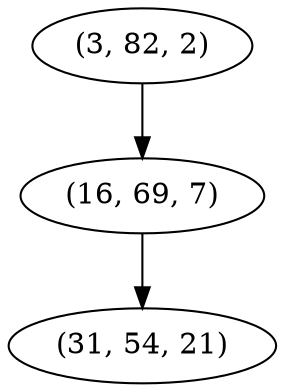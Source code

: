 digraph tree {
    "(3, 82, 2)";
    "(16, 69, 7)";
    "(31, 54, 21)";
    "(3, 82, 2)" -> "(16, 69, 7)";
    "(16, 69, 7)" -> "(31, 54, 21)";
}
